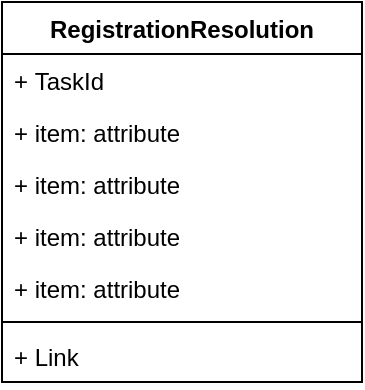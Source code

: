 <mxfile version="20.6.0" type="github">
  <diagram id="jpaH01QrrNPYKbs0xLTw" name="Страница 1">
    <mxGraphModel dx="1233" dy="801" grid="1" gridSize="10" guides="1" tooltips="1" connect="1" arrows="1" fold="1" page="1" pageScale="1" pageWidth="827" pageHeight="1169" math="0" shadow="0">
      <root>
        <mxCell id="0" />
        <mxCell id="1" parent="0" />
        <mxCell id="X-IGHEl8Y6HBOu0wFlwu-5" value="RegistrationResolution" style="swimlane;fontStyle=1;align=center;verticalAlign=top;childLayout=stackLayout;horizontal=1;startSize=26;horizontalStack=0;resizeParent=1;resizeParentMax=0;resizeLast=0;collapsible=1;marginBottom=0;" vertex="1" parent="1">
          <mxGeometry x="330" y="370" width="180" height="190" as="geometry" />
        </mxCell>
        <mxCell id="X-IGHEl8Y6HBOu0wFlwu-6" value="+ TaskId" style="text;strokeColor=none;fillColor=none;align=left;verticalAlign=top;spacingLeft=4;spacingRight=4;overflow=hidden;rotatable=0;points=[[0,0.5],[1,0.5]];portConstraint=eastwest;" vertex="1" parent="X-IGHEl8Y6HBOu0wFlwu-5">
          <mxGeometry y="26" width="180" height="26" as="geometry" />
        </mxCell>
        <mxCell id="X-IGHEl8Y6HBOu0wFlwu-10" value="+ item: attribute" style="text;strokeColor=none;fillColor=none;align=left;verticalAlign=top;spacingLeft=4;spacingRight=4;overflow=hidden;rotatable=0;points=[[0,0.5],[1,0.5]];portConstraint=eastwest;" vertex="1" parent="X-IGHEl8Y6HBOu0wFlwu-5">
          <mxGeometry y="52" width="180" height="26" as="geometry" />
        </mxCell>
        <mxCell id="X-IGHEl8Y6HBOu0wFlwu-12" value="+ item: attribute" style="text;strokeColor=none;fillColor=none;align=left;verticalAlign=top;spacingLeft=4;spacingRight=4;overflow=hidden;rotatable=0;points=[[0,0.5],[1,0.5]];portConstraint=eastwest;" vertex="1" parent="X-IGHEl8Y6HBOu0wFlwu-5">
          <mxGeometry y="78" width="180" height="26" as="geometry" />
        </mxCell>
        <mxCell id="X-IGHEl8Y6HBOu0wFlwu-11" value="+ item: attribute" style="text;strokeColor=none;fillColor=none;align=left;verticalAlign=top;spacingLeft=4;spacingRight=4;overflow=hidden;rotatable=0;points=[[0,0.5],[1,0.5]];portConstraint=eastwest;" vertex="1" parent="X-IGHEl8Y6HBOu0wFlwu-5">
          <mxGeometry y="104" width="180" height="26" as="geometry" />
        </mxCell>
        <mxCell id="X-IGHEl8Y6HBOu0wFlwu-9" value="+ item: attribute" style="text;strokeColor=none;fillColor=none;align=left;verticalAlign=top;spacingLeft=4;spacingRight=4;overflow=hidden;rotatable=0;points=[[0,0.5],[1,0.5]];portConstraint=eastwest;" vertex="1" parent="X-IGHEl8Y6HBOu0wFlwu-5">
          <mxGeometry y="130" width="180" height="26" as="geometry" />
        </mxCell>
        <mxCell id="X-IGHEl8Y6HBOu0wFlwu-7" value="" style="line;strokeWidth=1;fillColor=none;align=left;verticalAlign=middle;spacingTop=-1;spacingLeft=3;spacingRight=3;rotatable=0;labelPosition=right;points=[];portConstraint=eastwest;strokeColor=inherit;" vertex="1" parent="X-IGHEl8Y6HBOu0wFlwu-5">
          <mxGeometry y="156" width="180" height="8" as="geometry" />
        </mxCell>
        <mxCell id="X-IGHEl8Y6HBOu0wFlwu-8" value="+ Link" style="text;strokeColor=none;fillColor=none;align=left;verticalAlign=top;spacingLeft=4;spacingRight=4;overflow=hidden;rotatable=0;points=[[0,0.5],[1,0.5]];portConstraint=eastwest;" vertex="1" parent="X-IGHEl8Y6HBOu0wFlwu-5">
          <mxGeometry y="164" width="180" height="26" as="geometry" />
        </mxCell>
      </root>
    </mxGraphModel>
  </diagram>
</mxfile>
